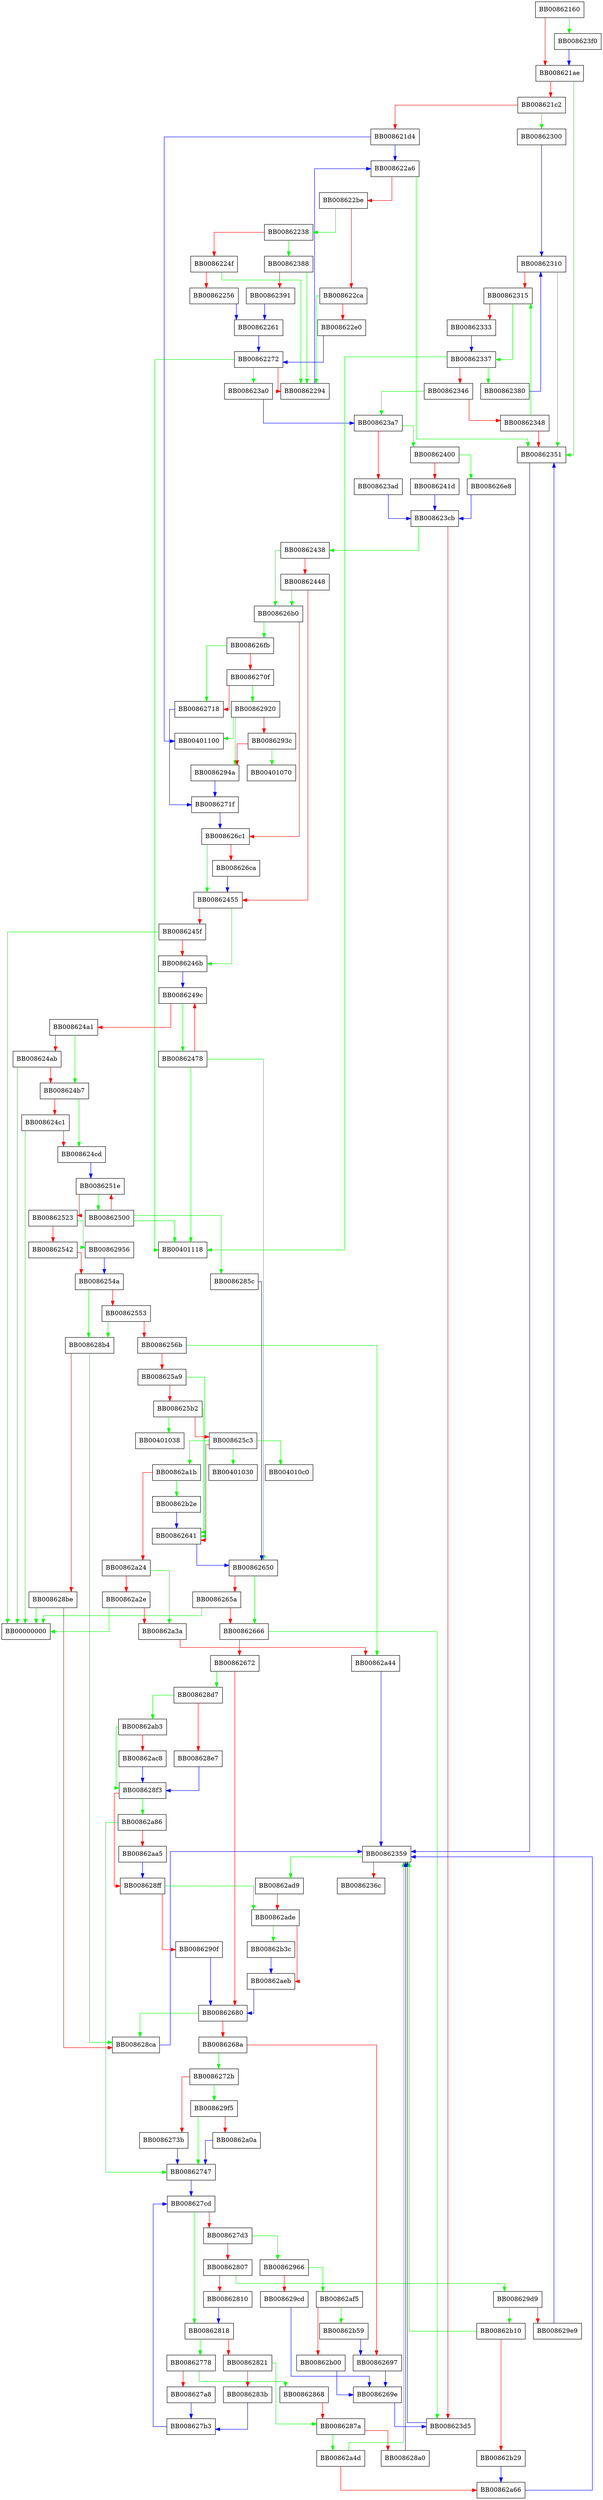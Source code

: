 digraph _nl_find_msg {
  node [shape="box"];
  graph [splines=ortho];
  BB00862160 -> BB008623f0 [color="green"];
  BB00862160 -> BB008621ae [color="red"];
  BB008621ae -> BB00862351 [color="green"];
  BB008621ae -> BB008621c2 [color="red"];
  BB008621c2 -> BB00862300 [color="green"];
  BB008621c2 -> BB008621d4 [color="red"];
  BB008621d4 -> BB00401100 [color="blue"];
  BB008621d4 -> BB008622a6 [color="blue"];
  BB00862238 -> BB00862388 [color="green"];
  BB00862238 -> BB0086224f [color="red"];
  BB0086224f -> BB00862294 [color="green"];
  BB0086224f -> BB00862256 [color="red"];
  BB00862256 -> BB00862261 [color="blue"];
  BB00862261 -> BB00862272 [color="blue"];
  BB00862272 -> BB00401118 [color="green"];
  BB00862272 -> BB008623a0 [color="green"];
  BB00862272 -> BB00862294 [color="red"];
  BB00862294 -> BB008622a6 [color="blue"];
  BB008622a6 -> BB00862351 [color="green"];
  BB008622a6 -> BB008622be [color="red"];
  BB008622be -> BB00862238 [color="green"];
  BB008622be -> BB008622ca [color="red"];
  BB008622ca -> BB00862294 [color="green"];
  BB008622ca -> BB008622e0 [color="red"];
  BB008622e0 -> BB00862272 [color="blue"];
  BB00862300 -> BB00862310 [color="blue"];
  BB00862310 -> BB00862351 [color="green"];
  BB00862310 -> BB00862315 [color="red"];
  BB00862315 -> BB00862337 [color="green"];
  BB00862315 -> BB00862333 [color="red"];
  BB00862333 -> BB00862337 [color="blue"];
  BB00862337 -> BB00401118 [color="green"];
  BB00862337 -> BB00862380 [color="green"];
  BB00862337 -> BB00862346 [color="red"];
  BB00862346 -> BB008623a7 [color="green"];
  BB00862346 -> BB00862348 [color="red"];
  BB00862348 -> BB00862315 [color="green"];
  BB00862348 -> BB00862351 [color="red"];
  BB00862351 -> BB00862359 [color="blue"];
  BB00862359 -> BB00862ad9 [color="green"];
  BB00862359 -> BB0086236c [color="red"];
  BB00862380 -> BB00862310 [color="blue"];
  BB00862388 -> BB00862294 [color="green"];
  BB00862388 -> BB00862391 [color="red"];
  BB00862391 -> BB00862261 [color="blue"];
  BB008623a0 -> BB008623a7 [color="blue"];
  BB008623a7 -> BB00862400 [color="green"];
  BB008623a7 -> BB008623ad [color="red"];
  BB008623ad -> BB008623cb [color="blue"];
  BB008623cb -> BB00862438 [color="green"];
  BB008623cb -> BB008623d5 [color="red"];
  BB008623d5 -> BB00862359 [color="blue"];
  BB008623f0 -> BB008621ae [color="blue"];
  BB00862400 -> BB008626e8 [color="green"];
  BB00862400 -> BB0086241d [color="red"];
  BB0086241d -> BB008623cb [color="blue"];
  BB00862438 -> BB008626b0 [color="green"];
  BB00862438 -> BB00862448 [color="red"];
  BB00862448 -> BB008626b0 [color="green"];
  BB00862448 -> BB00862455 [color="red"];
  BB00862455 -> BB0086246b [color="green"];
  BB00862455 -> BB0086245f [color="red"];
  BB0086245f -> BB00000000 [color="green"];
  BB0086245f -> BB0086246b [color="red"];
  BB0086246b -> BB0086249c [color="blue"];
  BB00862478 -> BB00401118 [color="green"];
  BB00862478 -> BB00862650 [color="green"];
  BB00862478 -> BB0086249c [color="red"];
  BB0086249c -> BB00862478 [color="green"];
  BB0086249c -> BB008624a1 [color="red"];
  BB008624a1 -> BB008624b7 [color="green"];
  BB008624a1 -> BB008624ab [color="red"];
  BB008624ab -> BB00000000 [color="green"];
  BB008624ab -> BB008624b7 [color="red"];
  BB008624b7 -> BB008624cd [color="green"];
  BB008624b7 -> BB008624c1 [color="red"];
  BB008624c1 -> BB00000000 [color="green"];
  BB008624c1 -> BB008624cd [color="red"];
  BB008624cd -> BB0086251e [color="blue"];
  BB00862500 -> BB00401118 [color="green"];
  BB00862500 -> BB0086285c [color="green"];
  BB00862500 -> BB0086251e [color="red"];
  BB0086251e -> BB00862500 [color="green"];
  BB0086251e -> BB00862523 [color="red"];
  BB00862523 -> BB00862956 [color="green"];
  BB00862523 -> BB00862542 [color="red"];
  BB00862542 -> BB0086254a [color="red"];
  BB0086254a -> BB008628b4 [color="green"];
  BB0086254a -> BB00862553 [color="red"];
  BB00862553 -> BB008628b4 [color="green"];
  BB00862553 -> BB0086256b [color="red"];
  BB0086256b -> BB00862a44 [color="green"];
  BB0086256b -> BB008625a9 [color="red"];
  BB008625a9 -> BB00862641 [color="green"];
  BB008625a9 -> BB008625b2 [color="red"];
  BB008625b2 -> BB00401038 [color="green"];
  BB008625b2 -> BB00862641 [color="green"];
  BB008625b2 -> BB008625c3 [color="red"];
  BB008625c3 -> BB00401030 [color="green"];
  BB008625c3 -> BB004010c0 [color="green"];
  BB008625c3 -> BB00862a1b [color="green"];
  BB008625c3 -> BB00862641 [color="red"];
  BB00862641 -> BB00862650 [color="blue"];
  BB00862650 -> BB00862666 [color="green"];
  BB00862650 -> BB0086265a [color="red"];
  BB0086265a -> BB00000000 [color="green"];
  BB0086265a -> BB00862666 [color="red"];
  BB00862666 -> BB008623d5 [color="green"];
  BB00862666 -> BB00862672 [color="red"];
  BB00862672 -> BB008628d7 [color="green"];
  BB00862672 -> BB00862680 [color="red"];
  BB00862680 -> BB008628ca [color="green"];
  BB00862680 -> BB0086268a [color="red"];
  BB0086268a -> BB0086272b [color="green"];
  BB0086268a -> BB00862697 [color="red"];
  BB00862697 -> BB0086269e [color="blue"];
  BB0086269e -> BB008623d5 [color="blue"];
  BB008626b0 -> BB008626fb [color="green"];
  BB008626b0 -> BB008626c1 [color="red"];
  BB008626c1 -> BB00862455 [color="green"];
  BB008626c1 -> BB008626ca [color="red"];
  BB008626ca -> BB00862455 [color="blue"];
  BB008626e8 -> BB008623cb [color="blue"];
  BB008626fb -> BB00862718 [color="green"];
  BB008626fb -> BB0086270f [color="red"];
  BB0086270f -> BB00862920 [color="green"];
  BB0086270f -> BB00862718 [color="red"];
  BB00862718 -> BB0086271f [color="blue"];
  BB0086271f -> BB008626c1 [color="blue"];
  BB0086272b -> BB008629f5 [color="green"];
  BB0086272b -> BB0086273b [color="red"];
  BB0086273b -> BB00862747 [color="blue"];
  BB00862747 -> BB008627cd [color="blue"];
  BB00862778 -> BB00862868 [color="green"];
  BB00862778 -> BB008627a8 [color="red"];
  BB008627a8 -> BB008627b3 [color="blue"];
  BB008627b3 -> BB008627cd [color="blue"];
  BB008627cd -> BB00862818 [color="green"];
  BB008627cd -> BB008627d3 [color="red"];
  BB008627d3 -> BB00862966 [color="green"];
  BB008627d3 -> BB00862807 [color="red"];
  BB00862807 -> BB008629d9 [color="green"];
  BB00862807 -> BB00862810 [color="red"];
  BB00862810 -> BB00862818 [color="blue"];
  BB00862818 -> BB00862778 [color="green"];
  BB00862818 -> BB00862821 [color="red"];
  BB00862821 -> BB0086287a [color="green"];
  BB00862821 -> BB0086283b [color="red"];
  BB0086283b -> BB008627b3 [color="blue"];
  BB0086285c -> BB00862650 [color="blue"];
  BB00862868 -> BB0086287a [color="red"];
  BB0086287a -> BB00862a4d [color="green"];
  BB0086287a -> BB008628a0 [color="red"];
  BB008628a0 -> BB00862359 [color="blue"];
  BB008628b4 -> BB008628ca [color="green"];
  BB008628b4 -> BB008628be [color="red"];
  BB008628be -> BB00000000 [color="green"];
  BB008628be -> BB008628ca [color="red"];
  BB008628ca -> BB00862359 [color="blue"];
  BB008628d7 -> BB00862ab3 [color="green"];
  BB008628d7 -> BB008628e7 [color="red"];
  BB008628e7 -> BB008628f3 [color="blue"];
  BB008628f3 -> BB00862a86 [color="green"];
  BB008628f3 -> BB008628ff [color="red"];
  BB008628ff -> BB00862ade [color="green"];
  BB008628ff -> BB0086290f [color="red"];
  BB0086290f -> BB00862680 [color="blue"];
  BB00862920 -> BB00401100 [color="green"];
  BB00862920 -> BB0086294a [color="green"];
  BB00862920 -> BB0086293c [color="red"];
  BB0086293c -> BB00401070 [color="green"];
  BB0086293c -> BB0086294a [color="red"];
  BB0086294a -> BB0086271f [color="blue"];
  BB00862956 -> BB0086254a [color="blue"];
  BB00862966 -> BB00862af5 [color="green"];
  BB00862966 -> BB008629cd [color="red"];
  BB008629cd -> BB0086269e [color="blue"];
  BB008629d9 -> BB00862b10 [color="green"];
  BB008629d9 -> BB008629e9 [color="red"];
  BB008629e9 -> BB00862351 [color="blue"];
  BB008629f5 -> BB00862747 [color="green"];
  BB008629f5 -> BB00862a0a [color="red"];
  BB00862a0a -> BB00862747 [color="blue"];
  BB00862a1b -> BB00862b2e [color="green"];
  BB00862a1b -> BB00862a24 [color="red"];
  BB00862a24 -> BB00862a3a [color="green"];
  BB00862a24 -> BB00862a2e [color="red"];
  BB00862a2e -> BB00000000 [color="green"];
  BB00862a2e -> BB00862a3a [color="red"];
  BB00862a3a -> BB00862a44 [color="red"];
  BB00862a44 -> BB00862359 [color="blue"];
  BB00862a4d -> BB00862359 [color="green"];
  BB00862a4d -> BB00862a66 [color="red"];
  BB00862a66 -> BB00862359 [color="blue"];
  BB00862a86 -> BB00862747 [color="green"];
  BB00862a86 -> BB00862aa5 [color="red"];
  BB00862aa5 -> BB008628ff [color="blue"];
  BB00862ab3 -> BB008628f3 [color="green"];
  BB00862ab3 -> BB00862ac8 [color="red"];
  BB00862ac8 -> BB008628f3 [color="blue"];
  BB00862ad9 -> BB00862ade [color="red"];
  BB00862ade -> BB00862b3c [color="green"];
  BB00862ade -> BB00862aeb [color="red"];
  BB00862aeb -> BB00862680 [color="blue"];
  BB00862af5 -> BB00862b59 [color="green"];
  BB00862af5 -> BB00862b00 [color="red"];
  BB00862b00 -> BB0086269e [color="blue"];
  BB00862b10 -> BB00862359 [color="green"];
  BB00862b10 -> BB00862b29 [color="red"];
  BB00862b29 -> BB00862a66 [color="blue"];
  BB00862b2e -> BB00862641 [color="blue"];
  BB00862b3c -> BB00862aeb [color="blue"];
  BB00862b59 -> BB00862697 [color="blue"];
}